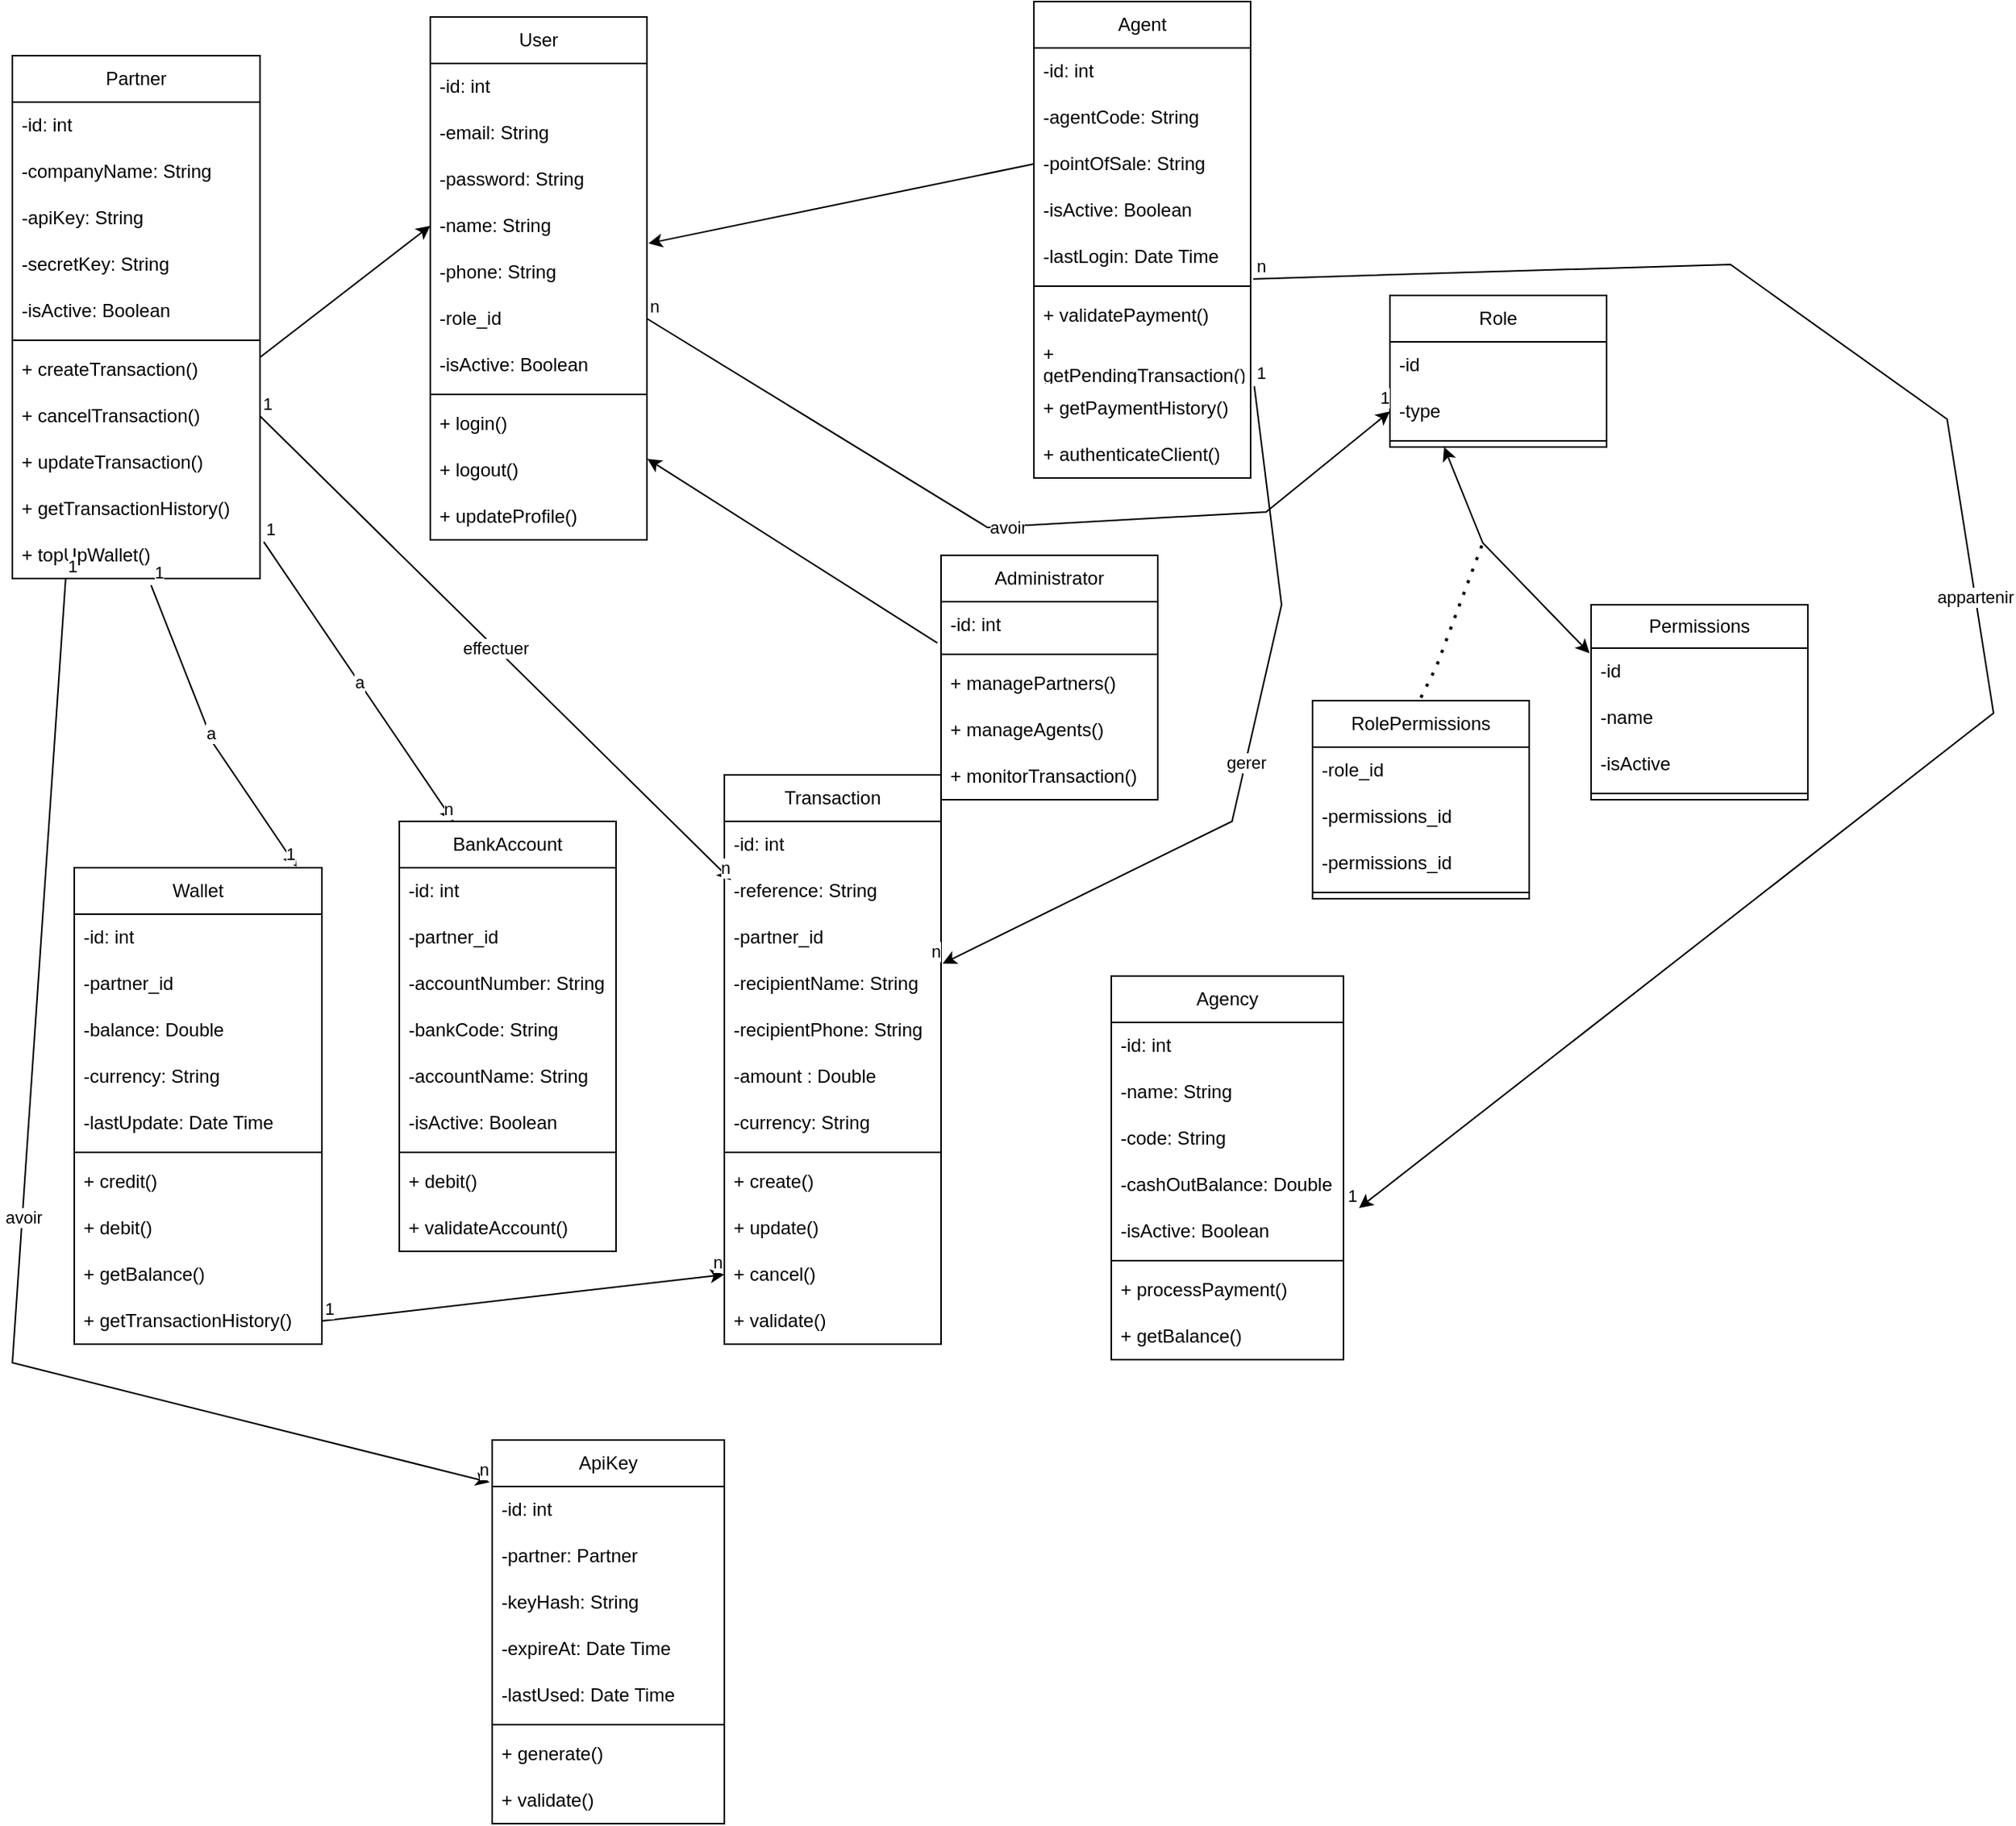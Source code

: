 <mxfile version="27.0.9">
  <diagram name="Page-1" id="ld3tybZT00v81xdZGWS7">
    <mxGraphModel dx="1025" dy="524" grid="1" gridSize="10" guides="1" tooltips="1" connect="1" arrows="1" fold="1" page="1" pageScale="1" pageWidth="850" pageHeight="1100" math="0" shadow="0">
      <root>
        <mxCell id="0" />
        <mxCell id="1" parent="0" />
        <mxCell id="Qj0orb1OCqY7knuiMwlc-5" value="User" style="swimlane;fontStyle=0;childLayout=stackLayout;horizontal=1;startSize=30;horizontalStack=0;resizeParent=1;resizeParentMax=0;resizeLast=0;collapsible=1;marginBottom=0;whiteSpace=wrap;html=1;" vertex="1" parent="1">
          <mxGeometry x="290" y="10" width="140" height="338" as="geometry" />
        </mxCell>
        <mxCell id="Qj0orb1OCqY7knuiMwlc-6" value="-id: int" style="text;strokeColor=none;fillColor=none;align=left;verticalAlign=middle;spacingLeft=4;spacingRight=4;overflow=hidden;points=[[0,0.5],[1,0.5]];portConstraint=eastwest;rotatable=0;whiteSpace=wrap;html=1;" vertex="1" parent="Qj0orb1OCqY7knuiMwlc-5">
          <mxGeometry y="30" width="140" height="30" as="geometry" />
        </mxCell>
        <mxCell id="Qj0orb1OCqY7knuiMwlc-7" value="-email: String" style="text;strokeColor=none;fillColor=none;align=left;verticalAlign=middle;spacingLeft=4;spacingRight=4;overflow=hidden;points=[[0,0.5],[1,0.5]];portConstraint=eastwest;rotatable=0;whiteSpace=wrap;html=1;" vertex="1" parent="Qj0orb1OCqY7knuiMwlc-5">
          <mxGeometry y="60" width="140" height="30" as="geometry" />
        </mxCell>
        <mxCell id="Qj0orb1OCqY7knuiMwlc-8" value="-password: String" style="text;strokeColor=none;fillColor=none;align=left;verticalAlign=middle;spacingLeft=4;spacingRight=4;overflow=hidden;points=[[0,0.5],[1,0.5]];portConstraint=eastwest;rotatable=0;whiteSpace=wrap;html=1;" vertex="1" parent="Qj0orb1OCqY7knuiMwlc-5">
          <mxGeometry y="90" width="140" height="30" as="geometry" />
        </mxCell>
        <mxCell id="Qj0orb1OCqY7knuiMwlc-9" value="-name: String" style="text;strokeColor=none;fillColor=none;align=left;verticalAlign=middle;spacingLeft=4;spacingRight=4;overflow=hidden;points=[[0,0.5],[1,0.5]];portConstraint=eastwest;rotatable=0;whiteSpace=wrap;html=1;" vertex="1" parent="Qj0orb1OCqY7knuiMwlc-5">
          <mxGeometry y="120" width="140" height="30" as="geometry" />
        </mxCell>
        <mxCell id="Qj0orb1OCqY7knuiMwlc-10" value="-phone: String" style="text;strokeColor=none;fillColor=none;align=left;verticalAlign=middle;spacingLeft=4;spacingRight=4;overflow=hidden;points=[[0,0.5],[1,0.5]];portConstraint=eastwest;rotatable=0;whiteSpace=wrap;html=1;" vertex="1" parent="Qj0orb1OCqY7knuiMwlc-5">
          <mxGeometry y="150" width="140" height="30" as="geometry" />
        </mxCell>
        <mxCell id="Qj0orb1OCqY7knuiMwlc-11" value="-role_id" style="text;strokeColor=none;fillColor=none;align=left;verticalAlign=middle;spacingLeft=4;spacingRight=4;overflow=hidden;points=[[0,0.5],[1,0.5]];portConstraint=eastwest;rotatable=0;whiteSpace=wrap;html=1;" vertex="1" parent="Qj0orb1OCqY7knuiMwlc-5">
          <mxGeometry y="180" width="140" height="30" as="geometry" />
        </mxCell>
        <mxCell id="Qj0orb1OCqY7knuiMwlc-12" value="-isActive: Boolean" style="text;strokeColor=none;fillColor=none;align=left;verticalAlign=middle;spacingLeft=4;spacingRight=4;overflow=hidden;points=[[0,0.5],[1,0.5]];portConstraint=eastwest;rotatable=0;whiteSpace=wrap;html=1;" vertex="1" parent="Qj0orb1OCqY7knuiMwlc-5">
          <mxGeometry y="210" width="140" height="30" as="geometry" />
        </mxCell>
        <mxCell id="Qj0orb1OCqY7knuiMwlc-13" value="" style="line;strokeWidth=1;fillColor=none;align=left;verticalAlign=middle;spacingTop=-1;spacingLeft=3;spacingRight=3;rotatable=0;labelPosition=right;points=[];portConstraint=eastwest;strokeColor=inherit;" vertex="1" parent="Qj0orb1OCqY7knuiMwlc-5">
          <mxGeometry y="240" width="140" height="8" as="geometry" />
        </mxCell>
        <mxCell id="Qj0orb1OCqY7knuiMwlc-14" value="+ login()" style="text;strokeColor=none;fillColor=none;align=left;verticalAlign=middle;spacingLeft=4;spacingRight=4;overflow=hidden;points=[[0,0.5],[1,0.5]];portConstraint=eastwest;rotatable=0;whiteSpace=wrap;html=1;" vertex="1" parent="Qj0orb1OCqY7knuiMwlc-5">
          <mxGeometry y="248" width="140" height="30" as="geometry" />
        </mxCell>
        <mxCell id="Qj0orb1OCqY7knuiMwlc-16" value="+ logout()" style="text;strokeColor=none;fillColor=none;align=left;verticalAlign=middle;spacingLeft=4;spacingRight=4;overflow=hidden;points=[[0,0.5],[1,0.5]];portConstraint=eastwest;rotatable=0;whiteSpace=wrap;html=1;" vertex="1" parent="Qj0orb1OCqY7knuiMwlc-5">
          <mxGeometry y="278" width="140" height="30" as="geometry" />
        </mxCell>
        <mxCell id="Qj0orb1OCqY7knuiMwlc-15" value="+ updateProfile()" style="text;strokeColor=none;fillColor=none;align=left;verticalAlign=middle;spacingLeft=4;spacingRight=4;overflow=hidden;points=[[0,0.5],[1,0.5]];portConstraint=eastwest;rotatable=0;whiteSpace=wrap;html=1;" vertex="1" parent="Qj0orb1OCqY7knuiMwlc-5">
          <mxGeometry y="308" width="140" height="30" as="geometry" />
        </mxCell>
        <mxCell id="Qj0orb1OCqY7knuiMwlc-17" value="Partner" style="swimlane;fontStyle=0;childLayout=stackLayout;horizontal=1;startSize=30;horizontalStack=0;resizeParent=1;resizeParentMax=0;resizeLast=0;collapsible=1;marginBottom=0;whiteSpace=wrap;html=1;" vertex="1" parent="1">
          <mxGeometry x="20" y="35" width="160" height="338" as="geometry" />
        </mxCell>
        <mxCell id="Qj0orb1OCqY7knuiMwlc-18" value="-id: int" style="text;strokeColor=none;fillColor=none;align=left;verticalAlign=middle;spacingLeft=4;spacingRight=4;overflow=hidden;points=[[0,0.5],[1,0.5]];portConstraint=eastwest;rotatable=0;whiteSpace=wrap;html=1;" vertex="1" parent="Qj0orb1OCqY7knuiMwlc-17">
          <mxGeometry y="30" width="160" height="30" as="geometry" />
        </mxCell>
        <mxCell id="Qj0orb1OCqY7knuiMwlc-19" value="-companyName: String" style="text;strokeColor=none;fillColor=none;align=left;verticalAlign=middle;spacingLeft=4;spacingRight=4;overflow=hidden;points=[[0,0.5],[1,0.5]];portConstraint=eastwest;rotatable=0;whiteSpace=wrap;html=1;" vertex="1" parent="Qj0orb1OCqY7knuiMwlc-17">
          <mxGeometry y="60" width="160" height="30" as="geometry" />
        </mxCell>
        <mxCell id="Qj0orb1OCqY7knuiMwlc-20" value="-apiKey: String" style="text;strokeColor=none;fillColor=none;align=left;verticalAlign=middle;spacingLeft=4;spacingRight=4;overflow=hidden;points=[[0,0.5],[1,0.5]];portConstraint=eastwest;rotatable=0;whiteSpace=wrap;html=1;" vertex="1" parent="Qj0orb1OCqY7knuiMwlc-17">
          <mxGeometry y="90" width="160" height="30" as="geometry" />
        </mxCell>
        <mxCell id="Qj0orb1OCqY7knuiMwlc-21" value="-secretKey: String" style="text;strokeColor=none;fillColor=none;align=left;verticalAlign=middle;spacingLeft=4;spacingRight=4;overflow=hidden;points=[[0,0.5],[1,0.5]];portConstraint=eastwest;rotatable=0;whiteSpace=wrap;html=1;" vertex="1" parent="Qj0orb1OCqY7knuiMwlc-17">
          <mxGeometry y="120" width="160" height="30" as="geometry" />
        </mxCell>
        <mxCell id="Qj0orb1OCqY7knuiMwlc-233" value="-isActive: Boolean" style="text;strokeColor=none;fillColor=none;align=left;verticalAlign=middle;spacingLeft=4;spacingRight=4;overflow=hidden;points=[[0,0.5],[1,0.5]];portConstraint=eastwest;rotatable=0;whiteSpace=wrap;html=1;" vertex="1" parent="Qj0orb1OCqY7knuiMwlc-17">
          <mxGeometry y="150" width="160" height="30" as="geometry" />
        </mxCell>
        <mxCell id="Qj0orb1OCqY7knuiMwlc-25" value="" style="line;strokeWidth=1;fillColor=none;align=left;verticalAlign=middle;spacingTop=-1;spacingLeft=3;spacingRight=3;rotatable=0;labelPosition=right;points=[];portConstraint=eastwest;strokeColor=inherit;" vertex="1" parent="Qj0orb1OCqY7knuiMwlc-17">
          <mxGeometry y="180" width="160" height="8" as="geometry" />
        </mxCell>
        <mxCell id="Qj0orb1OCqY7knuiMwlc-26" value="+ createTransaction()" style="text;strokeColor=none;fillColor=none;align=left;verticalAlign=middle;spacingLeft=4;spacingRight=4;overflow=hidden;points=[[0,0.5],[1,0.5]];portConstraint=eastwest;rotatable=0;whiteSpace=wrap;html=1;" vertex="1" parent="Qj0orb1OCqY7knuiMwlc-17">
          <mxGeometry y="188" width="160" height="30" as="geometry" />
        </mxCell>
        <mxCell id="Qj0orb1OCqY7knuiMwlc-27" value="+ cancelTransaction()" style="text;strokeColor=none;fillColor=none;align=left;verticalAlign=middle;spacingLeft=4;spacingRight=4;overflow=hidden;points=[[0,0.5],[1,0.5]];portConstraint=eastwest;rotatable=0;whiteSpace=wrap;html=1;" vertex="1" parent="Qj0orb1OCqY7knuiMwlc-17">
          <mxGeometry y="218" width="160" height="30" as="geometry" />
        </mxCell>
        <mxCell id="Qj0orb1OCqY7knuiMwlc-28" value="+ updateTransaction()" style="text;strokeColor=none;fillColor=none;align=left;verticalAlign=middle;spacingLeft=4;spacingRight=4;overflow=hidden;points=[[0,0.5],[1,0.5]];portConstraint=eastwest;rotatable=0;whiteSpace=wrap;html=1;" vertex="1" parent="Qj0orb1OCqY7knuiMwlc-17">
          <mxGeometry y="248" width="160" height="30" as="geometry" />
        </mxCell>
        <mxCell id="Qj0orb1OCqY7knuiMwlc-29" value="+ getTransactionHistory()" style="text;strokeColor=none;fillColor=none;align=left;verticalAlign=middle;spacingLeft=4;spacingRight=4;overflow=hidden;points=[[0,0.5],[1,0.5]];portConstraint=eastwest;rotatable=0;whiteSpace=wrap;html=1;" vertex="1" parent="Qj0orb1OCqY7knuiMwlc-17">
          <mxGeometry y="278" width="160" height="30" as="geometry" />
        </mxCell>
        <mxCell id="Qj0orb1OCqY7knuiMwlc-30" value="+ topUpWallet()" style="text;strokeColor=none;fillColor=none;align=left;verticalAlign=middle;spacingLeft=4;spacingRight=4;overflow=hidden;points=[[0,0.5],[1,0.5]];portConstraint=eastwest;rotatable=0;whiteSpace=wrap;html=1;" vertex="1" parent="Qj0orb1OCqY7knuiMwlc-17">
          <mxGeometry y="308" width="160" height="30" as="geometry" />
        </mxCell>
        <mxCell id="Qj0orb1OCqY7knuiMwlc-31" value="Agent" style="swimlane;fontStyle=0;childLayout=stackLayout;horizontal=1;startSize=30;horizontalStack=0;resizeParent=1;resizeParentMax=0;resizeLast=0;collapsible=1;marginBottom=0;whiteSpace=wrap;html=1;" vertex="1" parent="1">
          <mxGeometry x="680" width="140" height="308" as="geometry" />
        </mxCell>
        <mxCell id="Qj0orb1OCqY7knuiMwlc-32" value="-id: int" style="text;strokeColor=none;fillColor=none;align=left;verticalAlign=middle;spacingLeft=4;spacingRight=4;overflow=hidden;points=[[0,0.5],[1,0.5]];portConstraint=eastwest;rotatable=0;whiteSpace=wrap;html=1;" vertex="1" parent="Qj0orb1OCqY7knuiMwlc-31">
          <mxGeometry y="30" width="140" height="30" as="geometry" />
        </mxCell>
        <mxCell id="Qj0orb1OCqY7knuiMwlc-33" value="-agentCode: String" style="text;strokeColor=none;fillColor=none;align=left;verticalAlign=middle;spacingLeft=4;spacingRight=4;overflow=hidden;points=[[0,0.5],[1,0.5]];portConstraint=eastwest;rotatable=0;whiteSpace=wrap;html=1;" vertex="1" parent="Qj0orb1OCqY7knuiMwlc-31">
          <mxGeometry y="60" width="140" height="30" as="geometry" />
        </mxCell>
        <mxCell id="Qj0orb1OCqY7knuiMwlc-34" value="-pointOfSale: String" style="text;strokeColor=none;fillColor=none;align=left;verticalAlign=middle;spacingLeft=4;spacingRight=4;overflow=hidden;points=[[0,0.5],[1,0.5]];portConstraint=eastwest;rotatable=0;whiteSpace=wrap;html=1;" vertex="1" parent="Qj0orb1OCqY7knuiMwlc-31">
          <mxGeometry y="90" width="140" height="30" as="geometry" />
        </mxCell>
        <mxCell id="Qj0orb1OCqY7knuiMwlc-36" value="-isActive: Boolean" style="text;strokeColor=none;fillColor=none;align=left;verticalAlign=middle;spacingLeft=4;spacingRight=4;overflow=hidden;points=[[0,0.5],[1,0.5]];portConstraint=eastwest;rotatable=0;whiteSpace=wrap;html=1;" vertex="1" parent="Qj0orb1OCqY7knuiMwlc-31">
          <mxGeometry y="120" width="140" height="30" as="geometry" />
        </mxCell>
        <mxCell id="Qj0orb1OCqY7knuiMwlc-35" value="-lastLogin: Date Time" style="text;strokeColor=none;fillColor=none;align=left;verticalAlign=middle;spacingLeft=4;spacingRight=4;overflow=hidden;points=[[0,0.5],[1,0.5]];portConstraint=eastwest;rotatable=0;whiteSpace=wrap;html=1;" vertex="1" parent="Qj0orb1OCqY7knuiMwlc-31">
          <mxGeometry y="150" width="140" height="30" as="geometry" />
        </mxCell>
        <mxCell id="Qj0orb1OCqY7knuiMwlc-38" value="" style="line;strokeWidth=1;fillColor=none;align=left;verticalAlign=middle;spacingTop=-1;spacingLeft=3;spacingRight=3;rotatable=0;labelPosition=right;points=[];portConstraint=eastwest;strokeColor=inherit;" vertex="1" parent="Qj0orb1OCqY7knuiMwlc-31">
          <mxGeometry y="180" width="140" height="8" as="geometry" />
        </mxCell>
        <mxCell id="Qj0orb1OCqY7knuiMwlc-39" value="+ validatePayment()" style="text;strokeColor=none;fillColor=none;align=left;verticalAlign=middle;spacingLeft=4;spacingRight=4;overflow=hidden;points=[[0,0.5],[1,0.5]];portConstraint=eastwest;rotatable=0;whiteSpace=wrap;html=1;" vertex="1" parent="Qj0orb1OCqY7knuiMwlc-31">
          <mxGeometry y="188" width="140" height="30" as="geometry" />
        </mxCell>
        <mxCell id="Qj0orb1OCqY7knuiMwlc-40" value="+ getPendingTransaction()" style="text;strokeColor=none;fillColor=none;align=left;verticalAlign=middle;spacingLeft=4;spacingRight=4;overflow=hidden;points=[[0,0.5],[1,0.5]];portConstraint=eastwest;rotatable=0;whiteSpace=wrap;html=1;" vertex="1" parent="Qj0orb1OCqY7knuiMwlc-31">
          <mxGeometry y="218" width="140" height="30" as="geometry" />
        </mxCell>
        <mxCell id="Qj0orb1OCqY7knuiMwlc-41" value="+ getPaymentHistory()" style="text;strokeColor=none;fillColor=none;align=left;verticalAlign=middle;spacingLeft=4;spacingRight=4;overflow=hidden;points=[[0,0.5],[1,0.5]];portConstraint=eastwest;rotatable=0;whiteSpace=wrap;html=1;" vertex="1" parent="Qj0orb1OCqY7knuiMwlc-31">
          <mxGeometry y="248" width="140" height="30" as="geometry" />
        </mxCell>
        <mxCell id="Qj0orb1OCqY7knuiMwlc-42" value="+ authenticateClient()" style="text;strokeColor=none;fillColor=none;align=left;verticalAlign=middle;spacingLeft=4;spacingRight=4;overflow=hidden;points=[[0,0.5],[1,0.5]];portConstraint=eastwest;rotatable=0;whiteSpace=wrap;html=1;" vertex="1" parent="Qj0orb1OCqY7knuiMwlc-31">
          <mxGeometry y="278" width="140" height="30" as="geometry" />
        </mxCell>
        <mxCell id="Qj0orb1OCqY7knuiMwlc-44" value="Administrator" style="swimlane;fontStyle=0;childLayout=stackLayout;horizontal=1;startSize=30;horizontalStack=0;resizeParent=1;resizeParentMax=0;resizeLast=0;collapsible=1;marginBottom=0;whiteSpace=wrap;html=1;" vertex="1" parent="1">
          <mxGeometry x="620" y="358" width="140" height="158" as="geometry" />
        </mxCell>
        <mxCell id="Qj0orb1OCqY7knuiMwlc-45" value="-id: int" style="text;strokeColor=none;fillColor=none;align=left;verticalAlign=middle;spacingLeft=4;spacingRight=4;overflow=hidden;points=[[0,0.5],[1,0.5]];portConstraint=eastwest;rotatable=0;whiteSpace=wrap;html=1;" vertex="1" parent="Qj0orb1OCqY7knuiMwlc-44">
          <mxGeometry y="30" width="140" height="30" as="geometry" />
        </mxCell>
        <mxCell id="Qj0orb1OCqY7knuiMwlc-51" value="" style="line;strokeWidth=1;fillColor=none;align=left;verticalAlign=middle;spacingTop=-1;spacingLeft=3;spacingRight=3;rotatable=0;labelPosition=right;points=[];portConstraint=eastwest;strokeColor=inherit;" vertex="1" parent="Qj0orb1OCqY7knuiMwlc-44">
          <mxGeometry y="60" width="140" height="8" as="geometry" />
        </mxCell>
        <mxCell id="Qj0orb1OCqY7knuiMwlc-52" value="+ managePartners()" style="text;strokeColor=none;fillColor=none;align=left;verticalAlign=middle;spacingLeft=4;spacingRight=4;overflow=hidden;points=[[0,0.5],[1,0.5]];portConstraint=eastwest;rotatable=0;whiteSpace=wrap;html=1;" vertex="1" parent="Qj0orb1OCqY7knuiMwlc-44">
          <mxGeometry y="68" width="140" height="30" as="geometry" />
        </mxCell>
        <mxCell id="Qj0orb1OCqY7knuiMwlc-53" value="+ manageAgents()" style="text;strokeColor=none;fillColor=none;align=left;verticalAlign=middle;spacingLeft=4;spacingRight=4;overflow=hidden;points=[[0,0.5],[1,0.5]];portConstraint=eastwest;rotatable=0;whiteSpace=wrap;html=1;" vertex="1" parent="Qj0orb1OCqY7knuiMwlc-44">
          <mxGeometry y="98" width="140" height="30" as="geometry" />
        </mxCell>
        <mxCell id="Qj0orb1OCqY7knuiMwlc-54" value="+ monitorTransaction()" style="text;strokeColor=none;fillColor=none;align=left;verticalAlign=middle;spacingLeft=4;spacingRight=4;overflow=hidden;points=[[0,0.5],[1,0.5]];portConstraint=eastwest;rotatable=0;whiteSpace=wrap;html=1;" vertex="1" parent="Qj0orb1OCqY7knuiMwlc-44">
          <mxGeometry y="128" width="140" height="30" as="geometry" />
        </mxCell>
        <mxCell id="Qj0orb1OCqY7knuiMwlc-57" value="Transaction" style="swimlane;fontStyle=0;childLayout=stackLayout;horizontal=1;startSize=30;horizontalStack=0;resizeParent=1;resizeParentMax=0;resizeLast=0;collapsible=1;marginBottom=0;whiteSpace=wrap;html=1;" vertex="1" parent="1">
          <mxGeometry x="480" y="500" width="140" height="368" as="geometry" />
        </mxCell>
        <mxCell id="Qj0orb1OCqY7knuiMwlc-58" value="-id: int" style="text;strokeColor=none;fillColor=none;align=left;verticalAlign=middle;spacingLeft=4;spacingRight=4;overflow=hidden;points=[[0,0.5],[1,0.5]];portConstraint=eastwest;rotatable=0;whiteSpace=wrap;html=1;" vertex="1" parent="Qj0orb1OCqY7knuiMwlc-57">
          <mxGeometry y="30" width="140" height="30" as="geometry" />
        </mxCell>
        <mxCell id="Qj0orb1OCqY7knuiMwlc-59" value="-reference: String" style="text;strokeColor=none;fillColor=none;align=left;verticalAlign=middle;spacingLeft=4;spacingRight=4;overflow=hidden;points=[[0,0.5],[1,0.5]];portConstraint=eastwest;rotatable=0;whiteSpace=wrap;html=1;" vertex="1" parent="Qj0orb1OCqY7knuiMwlc-57">
          <mxGeometry y="60" width="140" height="30" as="geometry" />
        </mxCell>
        <mxCell id="Qj0orb1OCqY7knuiMwlc-60" value="-partner_id" style="text;strokeColor=none;fillColor=none;align=left;verticalAlign=middle;spacingLeft=4;spacingRight=4;overflow=hidden;points=[[0,0.5],[1,0.5]];portConstraint=eastwest;rotatable=0;whiteSpace=wrap;html=1;" vertex="1" parent="Qj0orb1OCqY7knuiMwlc-57">
          <mxGeometry y="90" width="140" height="30" as="geometry" />
        </mxCell>
        <mxCell id="Qj0orb1OCqY7knuiMwlc-61" value="-recipientName: String" style="text;strokeColor=none;fillColor=none;align=left;verticalAlign=middle;spacingLeft=4;spacingRight=4;overflow=hidden;points=[[0,0.5],[1,0.5]];portConstraint=eastwest;rotatable=0;whiteSpace=wrap;html=1;" vertex="1" parent="Qj0orb1OCqY7knuiMwlc-57">
          <mxGeometry y="120" width="140" height="30" as="geometry" />
        </mxCell>
        <mxCell id="Qj0orb1OCqY7knuiMwlc-62" value="-recipientPhone: String" style="text;strokeColor=none;fillColor=none;align=left;verticalAlign=middle;spacingLeft=4;spacingRight=4;overflow=hidden;points=[[0,0.5],[1,0.5]];portConstraint=eastwest;rotatable=0;whiteSpace=wrap;html=1;" vertex="1" parent="Qj0orb1OCqY7knuiMwlc-57">
          <mxGeometry y="150" width="140" height="30" as="geometry" />
        </mxCell>
        <mxCell id="Qj0orb1OCqY7knuiMwlc-63" value="-amount : Double" style="text;strokeColor=none;fillColor=none;align=left;verticalAlign=middle;spacingLeft=4;spacingRight=4;overflow=hidden;points=[[0,0.5],[1,0.5]];portConstraint=eastwest;rotatable=0;whiteSpace=wrap;html=1;" vertex="1" parent="Qj0orb1OCqY7knuiMwlc-57">
          <mxGeometry y="180" width="140" height="30" as="geometry" />
        </mxCell>
        <mxCell id="Qj0orb1OCqY7knuiMwlc-129" value="-currency: String" style="text;strokeColor=none;fillColor=none;align=left;verticalAlign=middle;spacingLeft=4;spacingRight=4;overflow=hidden;points=[[0,0.5],[1,0.5]];portConstraint=eastwest;rotatable=0;whiteSpace=wrap;html=1;" vertex="1" parent="Qj0orb1OCqY7knuiMwlc-57">
          <mxGeometry y="210" width="140" height="30" as="geometry" />
        </mxCell>
        <mxCell id="Qj0orb1OCqY7knuiMwlc-64" value="" style="line;strokeWidth=1;fillColor=none;align=left;verticalAlign=middle;spacingTop=-1;spacingLeft=3;spacingRight=3;rotatable=0;labelPosition=right;points=[];portConstraint=eastwest;strokeColor=inherit;" vertex="1" parent="Qj0orb1OCqY7knuiMwlc-57">
          <mxGeometry y="240" width="140" height="8" as="geometry" />
        </mxCell>
        <mxCell id="Qj0orb1OCqY7knuiMwlc-65" value="+ create()" style="text;strokeColor=none;fillColor=none;align=left;verticalAlign=middle;spacingLeft=4;spacingRight=4;overflow=hidden;points=[[0,0.5],[1,0.5]];portConstraint=eastwest;rotatable=0;whiteSpace=wrap;html=1;" vertex="1" parent="Qj0orb1OCqY7knuiMwlc-57">
          <mxGeometry y="248" width="140" height="30" as="geometry" />
        </mxCell>
        <mxCell id="Qj0orb1OCqY7knuiMwlc-66" value="+ update()" style="text;strokeColor=none;fillColor=none;align=left;verticalAlign=middle;spacingLeft=4;spacingRight=4;overflow=hidden;points=[[0,0.5],[1,0.5]];portConstraint=eastwest;rotatable=0;whiteSpace=wrap;html=1;" vertex="1" parent="Qj0orb1OCqY7knuiMwlc-57">
          <mxGeometry y="278" width="140" height="30" as="geometry" />
        </mxCell>
        <mxCell id="Qj0orb1OCqY7knuiMwlc-67" value="+ cancel()" style="text;strokeColor=none;fillColor=none;align=left;verticalAlign=middle;spacingLeft=4;spacingRight=4;overflow=hidden;points=[[0,0.5],[1,0.5]];portConstraint=eastwest;rotatable=0;whiteSpace=wrap;html=1;" vertex="1" parent="Qj0orb1OCqY7knuiMwlc-57">
          <mxGeometry y="308" width="140" height="30" as="geometry" />
        </mxCell>
        <mxCell id="Qj0orb1OCqY7knuiMwlc-68" value="+ validate()" style="text;strokeColor=none;fillColor=none;align=left;verticalAlign=middle;spacingLeft=4;spacingRight=4;overflow=hidden;points=[[0,0.5],[1,0.5]];portConstraint=eastwest;rotatable=0;whiteSpace=wrap;html=1;" vertex="1" parent="Qj0orb1OCqY7knuiMwlc-57">
          <mxGeometry y="338" width="140" height="30" as="geometry" />
        </mxCell>
        <mxCell id="Qj0orb1OCqY7knuiMwlc-130" value="Wallet" style="swimlane;fontStyle=0;childLayout=stackLayout;horizontal=1;startSize=30;horizontalStack=0;resizeParent=1;resizeParentMax=0;resizeLast=0;collapsible=1;marginBottom=0;whiteSpace=wrap;html=1;" vertex="1" parent="1">
          <mxGeometry x="60" y="560" width="160" height="308" as="geometry" />
        </mxCell>
        <mxCell id="Qj0orb1OCqY7knuiMwlc-131" value="-id: int" style="text;strokeColor=none;fillColor=none;align=left;verticalAlign=middle;spacingLeft=4;spacingRight=4;overflow=hidden;points=[[0,0.5],[1,0.5]];portConstraint=eastwest;rotatable=0;whiteSpace=wrap;html=1;" vertex="1" parent="Qj0orb1OCqY7knuiMwlc-130">
          <mxGeometry y="30" width="160" height="30" as="geometry" />
        </mxCell>
        <mxCell id="Qj0orb1OCqY7knuiMwlc-132" value="-partner_id" style="text;strokeColor=none;fillColor=none;align=left;verticalAlign=middle;spacingLeft=4;spacingRight=4;overflow=hidden;points=[[0,0.5],[1,0.5]];portConstraint=eastwest;rotatable=0;whiteSpace=wrap;html=1;" vertex="1" parent="Qj0orb1OCqY7knuiMwlc-130">
          <mxGeometry y="60" width="160" height="30" as="geometry" />
        </mxCell>
        <mxCell id="Qj0orb1OCqY7knuiMwlc-133" value="-balance: Double" style="text;strokeColor=none;fillColor=none;align=left;verticalAlign=middle;spacingLeft=4;spacingRight=4;overflow=hidden;points=[[0,0.5],[1,0.5]];portConstraint=eastwest;rotatable=0;whiteSpace=wrap;html=1;" vertex="1" parent="Qj0orb1OCqY7knuiMwlc-130">
          <mxGeometry y="90" width="160" height="30" as="geometry" />
        </mxCell>
        <mxCell id="Qj0orb1OCqY7knuiMwlc-134" value="-currency: String" style="text;strokeColor=none;fillColor=none;align=left;verticalAlign=middle;spacingLeft=4;spacingRight=4;overflow=hidden;points=[[0,0.5],[1,0.5]];portConstraint=eastwest;rotatable=0;whiteSpace=wrap;html=1;" vertex="1" parent="Qj0orb1OCqY7knuiMwlc-130">
          <mxGeometry y="120" width="160" height="30" as="geometry" />
        </mxCell>
        <mxCell id="Qj0orb1OCqY7knuiMwlc-135" value="-lastUpdate: Date Time" style="text;strokeColor=none;fillColor=none;align=left;verticalAlign=middle;spacingLeft=4;spacingRight=4;overflow=hidden;points=[[0,0.5],[1,0.5]];portConstraint=eastwest;rotatable=0;whiteSpace=wrap;html=1;" vertex="1" parent="Qj0orb1OCqY7knuiMwlc-130">
          <mxGeometry y="150" width="160" height="30" as="geometry" />
        </mxCell>
        <mxCell id="Qj0orb1OCqY7knuiMwlc-138" value="" style="line;strokeWidth=1;fillColor=none;align=left;verticalAlign=middle;spacingTop=-1;spacingLeft=3;spacingRight=3;rotatable=0;labelPosition=right;points=[];portConstraint=eastwest;strokeColor=inherit;" vertex="1" parent="Qj0orb1OCqY7knuiMwlc-130">
          <mxGeometry y="180" width="160" height="8" as="geometry" />
        </mxCell>
        <mxCell id="Qj0orb1OCqY7knuiMwlc-139" value="+ credit()" style="text;strokeColor=none;fillColor=none;align=left;verticalAlign=middle;spacingLeft=4;spacingRight=4;overflow=hidden;points=[[0,0.5],[1,0.5]];portConstraint=eastwest;rotatable=0;whiteSpace=wrap;html=1;" vertex="1" parent="Qj0orb1OCqY7knuiMwlc-130">
          <mxGeometry y="188" width="160" height="30" as="geometry" />
        </mxCell>
        <mxCell id="Qj0orb1OCqY7knuiMwlc-140" value="+ debit()" style="text;strokeColor=none;fillColor=none;align=left;verticalAlign=middle;spacingLeft=4;spacingRight=4;overflow=hidden;points=[[0,0.5],[1,0.5]];portConstraint=eastwest;rotatable=0;whiteSpace=wrap;html=1;" vertex="1" parent="Qj0orb1OCqY7knuiMwlc-130">
          <mxGeometry y="218" width="160" height="30" as="geometry" />
        </mxCell>
        <mxCell id="Qj0orb1OCqY7knuiMwlc-141" value="+ getBalance()" style="text;strokeColor=none;fillColor=none;align=left;verticalAlign=middle;spacingLeft=4;spacingRight=4;overflow=hidden;points=[[0,0.5],[1,0.5]];portConstraint=eastwest;rotatable=0;whiteSpace=wrap;html=1;" vertex="1" parent="Qj0orb1OCqY7knuiMwlc-130">
          <mxGeometry y="248" width="160" height="30" as="geometry" />
        </mxCell>
        <mxCell id="Qj0orb1OCqY7knuiMwlc-142" value="+ getTransactionHistory()" style="text;strokeColor=none;fillColor=none;align=left;verticalAlign=middle;spacingLeft=4;spacingRight=4;overflow=hidden;points=[[0,0.5],[1,0.5]];portConstraint=eastwest;rotatable=0;whiteSpace=wrap;html=1;" vertex="1" parent="Qj0orb1OCqY7knuiMwlc-130">
          <mxGeometry y="278" width="160" height="30" as="geometry" />
        </mxCell>
        <mxCell id="Qj0orb1OCqY7knuiMwlc-143" value="BankAccount" style="swimlane;fontStyle=0;childLayout=stackLayout;horizontal=1;startSize=30;horizontalStack=0;resizeParent=1;resizeParentMax=0;resizeLast=0;collapsible=1;marginBottom=0;whiteSpace=wrap;html=1;" vertex="1" parent="1">
          <mxGeometry x="270" y="530" width="140" height="278" as="geometry" />
        </mxCell>
        <mxCell id="Qj0orb1OCqY7knuiMwlc-144" value="-id: int" style="text;strokeColor=none;fillColor=none;align=left;verticalAlign=middle;spacingLeft=4;spacingRight=4;overflow=hidden;points=[[0,0.5],[1,0.5]];portConstraint=eastwest;rotatable=0;whiteSpace=wrap;html=1;" vertex="1" parent="Qj0orb1OCqY7knuiMwlc-143">
          <mxGeometry y="30" width="140" height="30" as="geometry" />
        </mxCell>
        <mxCell id="Qj0orb1OCqY7knuiMwlc-146" value="-partner_id" style="text;strokeColor=none;fillColor=none;align=left;verticalAlign=middle;spacingLeft=4;spacingRight=4;overflow=hidden;points=[[0,0.5],[1,0.5]];portConstraint=eastwest;rotatable=0;whiteSpace=wrap;html=1;" vertex="1" parent="Qj0orb1OCqY7knuiMwlc-143">
          <mxGeometry y="60" width="140" height="30" as="geometry" />
        </mxCell>
        <mxCell id="Qj0orb1OCqY7knuiMwlc-145" value="-accountNumber: String" style="text;strokeColor=none;fillColor=none;align=left;verticalAlign=middle;spacingLeft=4;spacingRight=4;overflow=hidden;points=[[0,0.5],[1,0.5]];portConstraint=eastwest;rotatable=0;whiteSpace=wrap;html=1;" vertex="1" parent="Qj0orb1OCqY7knuiMwlc-143">
          <mxGeometry y="90" width="140" height="30" as="geometry" />
        </mxCell>
        <mxCell id="Qj0orb1OCqY7knuiMwlc-147" value="-bankCode: String" style="text;strokeColor=none;fillColor=none;align=left;verticalAlign=middle;spacingLeft=4;spacingRight=4;overflow=hidden;points=[[0,0.5],[1,0.5]];portConstraint=eastwest;rotatable=0;whiteSpace=wrap;html=1;" vertex="1" parent="Qj0orb1OCqY7knuiMwlc-143">
          <mxGeometry y="120" width="140" height="30" as="geometry" />
        </mxCell>
        <mxCell id="Qj0orb1OCqY7knuiMwlc-148" value="-accountName: String" style="text;strokeColor=none;fillColor=none;align=left;verticalAlign=middle;spacingLeft=4;spacingRight=4;overflow=hidden;points=[[0,0.5],[1,0.5]];portConstraint=eastwest;rotatable=0;whiteSpace=wrap;html=1;" vertex="1" parent="Qj0orb1OCqY7knuiMwlc-143">
          <mxGeometry y="150" width="140" height="30" as="geometry" />
        </mxCell>
        <mxCell id="Qj0orb1OCqY7knuiMwlc-149" value="-isActive: Boolean" style="text;strokeColor=none;fillColor=none;align=left;verticalAlign=middle;spacingLeft=4;spacingRight=4;overflow=hidden;points=[[0,0.5],[1,0.5]];portConstraint=eastwest;rotatable=0;whiteSpace=wrap;html=1;" vertex="1" parent="Qj0orb1OCqY7knuiMwlc-143">
          <mxGeometry y="180" width="140" height="30" as="geometry" />
        </mxCell>
        <mxCell id="Qj0orb1OCqY7knuiMwlc-151" value="" style="line;strokeWidth=1;fillColor=none;align=left;verticalAlign=middle;spacingTop=-1;spacingLeft=3;spacingRight=3;rotatable=0;labelPosition=right;points=[];portConstraint=eastwest;strokeColor=inherit;" vertex="1" parent="Qj0orb1OCqY7knuiMwlc-143">
          <mxGeometry y="210" width="140" height="8" as="geometry" />
        </mxCell>
        <mxCell id="Qj0orb1OCqY7knuiMwlc-152" value="+ debit()" style="text;strokeColor=none;fillColor=none;align=left;verticalAlign=middle;spacingLeft=4;spacingRight=4;overflow=hidden;points=[[0,0.5],[1,0.5]];portConstraint=eastwest;rotatable=0;whiteSpace=wrap;html=1;" vertex="1" parent="Qj0orb1OCqY7knuiMwlc-143">
          <mxGeometry y="218" width="140" height="30" as="geometry" />
        </mxCell>
        <mxCell id="Qj0orb1OCqY7knuiMwlc-153" value="+ validateAccount()" style="text;strokeColor=none;fillColor=none;align=left;verticalAlign=middle;spacingLeft=4;spacingRight=4;overflow=hidden;points=[[0,0.5],[1,0.5]];portConstraint=eastwest;rotatable=0;whiteSpace=wrap;html=1;" vertex="1" parent="Qj0orb1OCqY7knuiMwlc-143">
          <mxGeometry y="248" width="140" height="30" as="geometry" />
        </mxCell>
        <mxCell id="Qj0orb1OCqY7knuiMwlc-156" value="Agency" style="swimlane;fontStyle=0;childLayout=stackLayout;horizontal=1;startSize=30;horizontalStack=0;resizeParent=1;resizeParentMax=0;resizeLast=0;collapsible=1;marginBottom=0;whiteSpace=wrap;html=1;" vertex="1" parent="1">
          <mxGeometry x="730" y="630" width="150" height="248" as="geometry" />
        </mxCell>
        <mxCell id="Qj0orb1OCqY7knuiMwlc-157" value="-id: int" style="text;strokeColor=none;fillColor=none;align=left;verticalAlign=middle;spacingLeft=4;spacingRight=4;overflow=hidden;points=[[0,0.5],[1,0.5]];portConstraint=eastwest;rotatable=0;whiteSpace=wrap;html=1;" vertex="1" parent="Qj0orb1OCqY7knuiMwlc-156">
          <mxGeometry y="30" width="150" height="30" as="geometry" />
        </mxCell>
        <mxCell id="Qj0orb1OCqY7knuiMwlc-158" value="-name: String" style="text;strokeColor=none;fillColor=none;align=left;verticalAlign=middle;spacingLeft=4;spacingRight=4;overflow=hidden;points=[[0,0.5],[1,0.5]];portConstraint=eastwest;rotatable=0;whiteSpace=wrap;html=1;" vertex="1" parent="Qj0orb1OCqY7knuiMwlc-156">
          <mxGeometry y="60" width="150" height="30" as="geometry" />
        </mxCell>
        <mxCell id="Qj0orb1OCqY7knuiMwlc-159" value="-code: String" style="text;strokeColor=none;fillColor=none;align=left;verticalAlign=middle;spacingLeft=4;spacingRight=4;overflow=hidden;points=[[0,0.5],[1,0.5]];portConstraint=eastwest;rotatable=0;whiteSpace=wrap;html=1;" vertex="1" parent="Qj0orb1OCqY7knuiMwlc-156">
          <mxGeometry y="90" width="150" height="30" as="geometry" />
        </mxCell>
        <mxCell id="Qj0orb1OCqY7knuiMwlc-160" value="-cashOutBalance: Double" style="text;strokeColor=none;fillColor=none;align=left;verticalAlign=middle;spacingLeft=4;spacingRight=4;overflow=hidden;points=[[0,0.5],[1,0.5]];portConstraint=eastwest;rotatable=0;whiteSpace=wrap;html=1;" vertex="1" parent="Qj0orb1OCqY7knuiMwlc-156">
          <mxGeometry y="120" width="150" height="30" as="geometry" />
        </mxCell>
        <mxCell id="Qj0orb1OCqY7knuiMwlc-161" value="-isActive: Boolean" style="text;strokeColor=none;fillColor=none;align=left;verticalAlign=middle;spacingLeft=4;spacingRight=4;overflow=hidden;points=[[0,0.5],[1,0.5]];portConstraint=eastwest;rotatable=0;whiteSpace=wrap;html=1;" vertex="1" parent="Qj0orb1OCqY7knuiMwlc-156">
          <mxGeometry y="150" width="150" height="30" as="geometry" />
        </mxCell>
        <mxCell id="Qj0orb1OCqY7knuiMwlc-164" value="" style="line;strokeWidth=1;fillColor=none;align=left;verticalAlign=middle;spacingTop=-1;spacingLeft=3;spacingRight=3;rotatable=0;labelPosition=right;points=[];portConstraint=eastwest;strokeColor=inherit;" vertex="1" parent="Qj0orb1OCqY7knuiMwlc-156">
          <mxGeometry y="180" width="150" height="8" as="geometry" />
        </mxCell>
        <mxCell id="Qj0orb1OCqY7knuiMwlc-166" value="+ processPayment()" style="text;strokeColor=none;fillColor=none;align=left;verticalAlign=middle;spacingLeft=4;spacingRight=4;overflow=hidden;points=[[0,0.5],[1,0.5]];portConstraint=eastwest;rotatable=0;whiteSpace=wrap;html=1;" vertex="1" parent="Qj0orb1OCqY7knuiMwlc-156">
          <mxGeometry y="188" width="150" height="30" as="geometry" />
        </mxCell>
        <mxCell id="Qj0orb1OCqY7knuiMwlc-167" value="+ getBalance()" style="text;strokeColor=none;fillColor=none;align=left;verticalAlign=middle;spacingLeft=4;spacingRight=4;overflow=hidden;points=[[0,0.5],[1,0.5]];portConstraint=eastwest;rotatable=0;whiteSpace=wrap;html=1;" vertex="1" parent="Qj0orb1OCqY7knuiMwlc-156">
          <mxGeometry y="218" width="150" height="30" as="geometry" />
        </mxCell>
        <mxCell id="Qj0orb1OCqY7knuiMwlc-169" value="" style="endArrow=classic;html=1;rounded=0;exitX=1;exitY=0.5;exitDx=0;exitDy=0;entryX=0;entryY=0.5;entryDx=0;entryDy=0;" edge="1" parent="1" target="Qj0orb1OCqY7knuiMwlc-9">
          <mxGeometry width="50" height="50" relative="1" as="geometry">
            <mxPoint x="180" y="230" as="sourcePoint" />
            <mxPoint x="390" y="240" as="targetPoint" />
          </mxGeometry>
        </mxCell>
        <mxCell id="Qj0orb1OCqY7knuiMwlc-170" value="" style="endArrow=classic;html=1;rounded=0;exitX=0;exitY=0.5;exitDx=0;exitDy=0;entryX=1.007;entryY=0.878;entryDx=0;entryDy=0;entryPerimeter=0;" edge="1" parent="1" source="Qj0orb1OCqY7knuiMwlc-34" target="Qj0orb1OCqY7knuiMwlc-9">
          <mxGeometry width="50" height="50" relative="1" as="geometry">
            <mxPoint x="340" y="310" as="sourcePoint" />
            <mxPoint x="430" y="180" as="targetPoint" />
          </mxGeometry>
        </mxCell>
        <mxCell id="Qj0orb1OCqY7knuiMwlc-171" value="" style="endArrow=classic;html=1;rounded=0;exitX=-0.017;exitY=0.889;exitDx=0;exitDy=0;entryX=1.002;entryY=0.256;entryDx=0;entryDy=0;entryPerimeter=0;exitPerimeter=0;" edge="1" parent="1" source="Qj0orb1OCqY7knuiMwlc-45" target="Qj0orb1OCqY7knuiMwlc-16">
          <mxGeometry width="50" height="50" relative="1" as="geometry">
            <mxPoint x="638.32" y="430.01" as="sourcePoint" />
            <mxPoint x="320" y="450" as="targetPoint" />
          </mxGeometry>
        </mxCell>
        <mxCell id="Qj0orb1OCqY7knuiMwlc-172" value="" style="endArrow=classic;html=1;rounded=0;exitX=1;exitY=0.5;exitDx=0;exitDy=0;entryX=0.031;entryY=0.267;entryDx=0;entryDy=0;entryPerimeter=0;" edge="1" parent="1" source="Qj0orb1OCqY7knuiMwlc-27" target="Qj0orb1OCqY7knuiMwlc-59">
          <mxGeometry relative="1" as="geometry">
            <mxPoint x="580" y="420" as="sourcePoint" />
            <mxPoint x="280" y="490" as="targetPoint" />
          </mxGeometry>
        </mxCell>
        <mxCell id="Qj0orb1OCqY7knuiMwlc-173" value="effectuer" style="edgeLabel;resizable=0;html=1;;align=center;verticalAlign=middle;" connectable="0" vertex="1" parent="Qj0orb1OCqY7knuiMwlc-172">
          <mxGeometry relative="1" as="geometry" />
        </mxCell>
        <mxCell id="Qj0orb1OCqY7knuiMwlc-174" value="1" style="edgeLabel;resizable=0;html=1;;align=left;verticalAlign=bottom;" connectable="0" vertex="1" parent="Qj0orb1OCqY7knuiMwlc-172">
          <mxGeometry x="-1" relative="1" as="geometry" />
        </mxCell>
        <mxCell id="Qj0orb1OCqY7knuiMwlc-175" value="n" style="edgeLabel;resizable=0;html=1;;align=right;verticalAlign=bottom;" connectable="0" vertex="1" parent="Qj0orb1OCqY7knuiMwlc-172">
          <mxGeometry x="1" relative="1" as="geometry" />
        </mxCell>
        <mxCell id="Qj0orb1OCqY7knuiMwlc-177" value="" style="endArrow=classic;html=1;rounded=0;exitX=0.56;exitY=1.144;exitDx=0;exitDy=0;entryX=0.898;entryY=-0.002;entryDx=0;entryDy=0;entryPerimeter=0;exitPerimeter=0;" edge="1" parent="1" source="Qj0orb1OCqY7knuiMwlc-30" target="Qj0orb1OCqY7knuiMwlc-130">
          <mxGeometry relative="1" as="geometry">
            <mxPoint x="390" y="420" as="sourcePoint" />
            <mxPoint x="550" y="420" as="targetPoint" />
            <Array as="points">
              <mxPoint x="150" y="480" />
            </Array>
          </mxGeometry>
        </mxCell>
        <mxCell id="Qj0orb1OCqY7knuiMwlc-178" value="a" style="edgeLabel;resizable=0;html=1;;align=center;verticalAlign=middle;" connectable="0" vertex="1" parent="Qj0orb1OCqY7knuiMwlc-177">
          <mxGeometry relative="1" as="geometry" />
        </mxCell>
        <mxCell id="Qj0orb1OCqY7knuiMwlc-179" value="1" style="edgeLabel;resizable=0;html=1;;align=left;verticalAlign=bottom;" connectable="0" vertex="1" parent="Qj0orb1OCqY7knuiMwlc-177">
          <mxGeometry x="-1" relative="1" as="geometry" />
        </mxCell>
        <mxCell id="Qj0orb1OCqY7knuiMwlc-180" value="1" style="edgeLabel;resizable=0;html=1;;align=right;verticalAlign=bottom;" connectable="0" vertex="1" parent="Qj0orb1OCqY7knuiMwlc-177">
          <mxGeometry x="1" relative="1" as="geometry" />
        </mxCell>
        <mxCell id="Qj0orb1OCqY7knuiMwlc-184" value="" style="endArrow=classic;html=1;rounded=0;exitX=1.015;exitY=0.211;exitDx=0;exitDy=0;exitPerimeter=0;entryX=0.25;entryY=0;entryDx=0;entryDy=0;" edge="1" parent="1" source="Qj0orb1OCqY7knuiMwlc-30" target="Qj0orb1OCqY7knuiMwlc-143">
          <mxGeometry relative="1" as="geometry">
            <mxPoint x="390" y="420" as="sourcePoint" />
            <mxPoint x="550" y="420" as="targetPoint" />
          </mxGeometry>
        </mxCell>
        <mxCell id="Qj0orb1OCqY7knuiMwlc-185" value="a" style="edgeLabel;resizable=0;html=1;;align=center;verticalAlign=middle;" connectable="0" vertex="1" parent="Qj0orb1OCqY7knuiMwlc-184">
          <mxGeometry relative="1" as="geometry" />
        </mxCell>
        <mxCell id="Qj0orb1OCqY7knuiMwlc-186" value="1" style="edgeLabel;resizable=0;html=1;;align=left;verticalAlign=bottom;" connectable="0" vertex="1" parent="Qj0orb1OCqY7knuiMwlc-184">
          <mxGeometry x="-1" relative="1" as="geometry" />
        </mxCell>
        <mxCell id="Qj0orb1OCqY7knuiMwlc-187" value="n" style="edgeLabel;resizable=0;html=1;;align=right;verticalAlign=bottom;" connectable="0" vertex="1" parent="Qj0orb1OCqY7knuiMwlc-184">
          <mxGeometry x="1" relative="1" as="geometry" />
        </mxCell>
        <mxCell id="Qj0orb1OCqY7knuiMwlc-188" value="ApiKey" style="swimlane;fontStyle=0;childLayout=stackLayout;horizontal=1;startSize=30;horizontalStack=0;resizeParent=1;resizeParentMax=0;resizeLast=0;collapsible=1;marginBottom=0;whiteSpace=wrap;html=1;" vertex="1" parent="1">
          <mxGeometry x="330" y="930" width="150" height="248" as="geometry" />
        </mxCell>
        <mxCell id="Qj0orb1OCqY7knuiMwlc-189" value="-id: int" style="text;strokeColor=none;fillColor=none;align=left;verticalAlign=middle;spacingLeft=4;spacingRight=4;overflow=hidden;points=[[0,0.5],[1,0.5]];portConstraint=eastwest;rotatable=0;whiteSpace=wrap;html=1;" vertex="1" parent="Qj0orb1OCqY7knuiMwlc-188">
          <mxGeometry y="30" width="150" height="30" as="geometry" />
        </mxCell>
        <mxCell id="Qj0orb1OCqY7knuiMwlc-190" value="-partner: Partner" style="text;strokeColor=none;fillColor=none;align=left;verticalAlign=middle;spacingLeft=4;spacingRight=4;overflow=hidden;points=[[0,0.5],[1,0.5]];portConstraint=eastwest;rotatable=0;whiteSpace=wrap;html=1;" vertex="1" parent="Qj0orb1OCqY7knuiMwlc-188">
          <mxGeometry y="60" width="150" height="30" as="geometry" />
        </mxCell>
        <mxCell id="Qj0orb1OCqY7knuiMwlc-191" value="-keyHash: String" style="text;strokeColor=none;fillColor=none;align=left;verticalAlign=middle;spacingLeft=4;spacingRight=4;overflow=hidden;points=[[0,0.5],[1,0.5]];portConstraint=eastwest;rotatable=0;whiteSpace=wrap;html=1;" vertex="1" parent="Qj0orb1OCqY7knuiMwlc-188">
          <mxGeometry y="90" width="150" height="30" as="geometry" />
        </mxCell>
        <mxCell id="Qj0orb1OCqY7knuiMwlc-192" value="-expireAt: Date Time" style="text;strokeColor=none;fillColor=none;align=left;verticalAlign=middle;spacingLeft=4;spacingRight=4;overflow=hidden;points=[[0,0.5],[1,0.5]];portConstraint=eastwest;rotatable=0;whiteSpace=wrap;html=1;" vertex="1" parent="Qj0orb1OCqY7knuiMwlc-188">
          <mxGeometry y="120" width="150" height="30" as="geometry" />
        </mxCell>
        <mxCell id="Qj0orb1OCqY7knuiMwlc-193" value="-lastUsed: Date Time" style="text;strokeColor=none;fillColor=none;align=left;verticalAlign=middle;spacingLeft=4;spacingRight=4;overflow=hidden;points=[[0,0.5],[1,0.5]];portConstraint=eastwest;rotatable=0;whiteSpace=wrap;html=1;" vertex="1" parent="Qj0orb1OCqY7knuiMwlc-188">
          <mxGeometry y="150" width="150" height="30" as="geometry" />
        </mxCell>
        <mxCell id="Qj0orb1OCqY7knuiMwlc-194" value="" style="line;strokeWidth=1;fillColor=none;align=left;verticalAlign=middle;spacingTop=-1;spacingLeft=3;spacingRight=3;rotatable=0;labelPosition=right;points=[];portConstraint=eastwest;strokeColor=inherit;" vertex="1" parent="Qj0orb1OCqY7knuiMwlc-188">
          <mxGeometry y="180" width="150" height="8" as="geometry" />
        </mxCell>
        <mxCell id="Qj0orb1OCqY7knuiMwlc-195" value="+ generate()" style="text;strokeColor=none;fillColor=none;align=left;verticalAlign=middle;spacingLeft=4;spacingRight=4;overflow=hidden;points=[[0,0.5],[1,0.5]];portConstraint=eastwest;rotatable=0;whiteSpace=wrap;html=1;" vertex="1" parent="Qj0orb1OCqY7knuiMwlc-188">
          <mxGeometry y="188" width="150" height="30" as="geometry" />
        </mxCell>
        <mxCell id="Qj0orb1OCqY7knuiMwlc-196" value="+ validate()" style="text;strokeColor=none;fillColor=none;align=left;verticalAlign=middle;spacingLeft=4;spacingRight=4;overflow=hidden;points=[[0,0.5],[1,0.5]];portConstraint=eastwest;rotatable=0;whiteSpace=wrap;html=1;" vertex="1" parent="Qj0orb1OCqY7knuiMwlc-188">
          <mxGeometry y="218" width="150" height="30" as="geometry" />
        </mxCell>
        <mxCell id="Qj0orb1OCqY7knuiMwlc-198" value="" style="endArrow=classic;html=1;rounded=0;exitX=0.215;exitY=1.011;exitDx=0;exitDy=0;exitPerimeter=0;entryX=-0.011;entryY=-0.089;entryDx=0;entryDy=0;entryPerimeter=0;" edge="1" parent="1" source="Qj0orb1OCqY7knuiMwlc-30" target="Qj0orb1OCqY7knuiMwlc-189">
          <mxGeometry relative="1" as="geometry">
            <mxPoint x="390" y="560" as="sourcePoint" />
            <mxPoint x="550" y="560" as="targetPoint" />
            <Array as="points">
              <mxPoint x="20" y="880" />
            </Array>
          </mxGeometry>
        </mxCell>
        <mxCell id="Qj0orb1OCqY7knuiMwlc-199" value="avoir" style="edgeLabel;resizable=0;html=1;;align=center;verticalAlign=middle;" connectable="0" vertex="1" parent="Qj0orb1OCqY7knuiMwlc-198">
          <mxGeometry relative="1" as="geometry" />
        </mxCell>
        <mxCell id="Qj0orb1OCqY7knuiMwlc-200" value="1" style="edgeLabel;resizable=0;html=1;;align=left;verticalAlign=bottom;" connectable="0" vertex="1" parent="Qj0orb1OCqY7knuiMwlc-198">
          <mxGeometry x="-1" relative="1" as="geometry" />
        </mxCell>
        <mxCell id="Qj0orb1OCqY7knuiMwlc-201" value="n" style="edgeLabel;resizable=0;html=1;;align=right;verticalAlign=bottom;" connectable="0" vertex="1" parent="Qj0orb1OCqY7knuiMwlc-198">
          <mxGeometry x="1" relative="1" as="geometry" />
        </mxCell>
        <mxCell id="Qj0orb1OCqY7knuiMwlc-202" value="Role" style="swimlane;fontStyle=0;childLayout=stackLayout;horizontal=1;startSize=30;horizontalStack=0;resizeParent=1;resizeParentMax=0;resizeLast=0;collapsible=1;marginBottom=0;whiteSpace=wrap;html=1;" vertex="1" parent="1">
          <mxGeometry x="910" y="190" width="140" height="98" as="geometry" />
        </mxCell>
        <mxCell id="Qj0orb1OCqY7knuiMwlc-203" value="-id" style="text;strokeColor=none;fillColor=none;align=left;verticalAlign=middle;spacingLeft=4;spacingRight=4;overflow=hidden;points=[[0,0.5],[1,0.5]];portConstraint=eastwest;rotatable=0;whiteSpace=wrap;html=1;" vertex="1" parent="Qj0orb1OCqY7knuiMwlc-202">
          <mxGeometry y="30" width="140" height="30" as="geometry" />
        </mxCell>
        <mxCell id="Qj0orb1OCqY7knuiMwlc-204" value="-type" style="text;strokeColor=none;fillColor=none;align=left;verticalAlign=middle;spacingLeft=4;spacingRight=4;overflow=hidden;points=[[0,0.5],[1,0.5]];portConstraint=eastwest;rotatable=0;whiteSpace=wrap;html=1;" vertex="1" parent="Qj0orb1OCqY7knuiMwlc-202">
          <mxGeometry y="60" width="140" height="30" as="geometry" />
        </mxCell>
        <mxCell id="Qj0orb1OCqY7knuiMwlc-205" value="" style="line;strokeWidth=1;fillColor=none;align=left;verticalAlign=middle;spacingTop=-1;spacingLeft=3;spacingRight=3;rotatable=0;labelPosition=right;points=[];portConstraint=eastwest;strokeColor=inherit;" vertex="1" parent="Qj0orb1OCqY7knuiMwlc-202">
          <mxGeometry y="90" width="140" height="8" as="geometry" />
        </mxCell>
        <mxCell id="Qj0orb1OCqY7knuiMwlc-209" value="Permissions" style="swimlane;fontStyle=0;childLayout=stackLayout;horizontal=1;startSize=28;horizontalStack=0;resizeParent=1;resizeParentMax=0;resizeLast=0;collapsible=1;marginBottom=0;whiteSpace=wrap;html=1;" vertex="1" parent="1">
          <mxGeometry x="1040" y="390" width="140" height="126" as="geometry" />
        </mxCell>
        <mxCell id="Qj0orb1OCqY7knuiMwlc-210" value="-id" style="text;strokeColor=none;fillColor=none;align=left;verticalAlign=middle;spacingLeft=4;spacingRight=4;overflow=hidden;points=[[0,0.5],[1,0.5]];portConstraint=eastwest;rotatable=0;whiteSpace=wrap;html=1;" vertex="1" parent="Qj0orb1OCqY7knuiMwlc-209">
          <mxGeometry y="28" width="140" height="30" as="geometry" />
        </mxCell>
        <mxCell id="Qj0orb1OCqY7knuiMwlc-213" value="-name" style="text;strokeColor=none;fillColor=none;align=left;verticalAlign=middle;spacingLeft=4;spacingRight=4;overflow=hidden;points=[[0,0.5],[1,0.5]];portConstraint=eastwest;rotatable=0;whiteSpace=wrap;html=1;" vertex="1" parent="Qj0orb1OCqY7knuiMwlc-209">
          <mxGeometry y="58" width="140" height="30" as="geometry" />
        </mxCell>
        <mxCell id="Qj0orb1OCqY7knuiMwlc-211" value="-isActive" style="text;strokeColor=none;fillColor=none;align=left;verticalAlign=middle;spacingLeft=4;spacingRight=4;overflow=hidden;points=[[0,0.5],[1,0.5]];portConstraint=eastwest;rotatable=0;whiteSpace=wrap;html=1;" vertex="1" parent="Qj0orb1OCqY7knuiMwlc-209">
          <mxGeometry y="88" width="140" height="30" as="geometry" />
        </mxCell>
        <mxCell id="Qj0orb1OCqY7knuiMwlc-212" value="" style="line;strokeWidth=1;fillColor=none;align=left;verticalAlign=middle;spacingTop=-1;spacingLeft=3;spacingRight=3;rotatable=0;labelPosition=right;points=[];portConstraint=eastwest;strokeColor=inherit;" vertex="1" parent="Qj0orb1OCqY7knuiMwlc-209">
          <mxGeometry y="118" width="140" height="8" as="geometry" />
        </mxCell>
        <mxCell id="Qj0orb1OCqY7knuiMwlc-214" value="" style="endArrow=classic;startArrow=classic;html=1;rounded=0;entryX=0.25;entryY=1;entryDx=0;entryDy=0;exitX=-0.007;exitY=0.111;exitDx=0;exitDy=0;exitPerimeter=0;" edge="1" parent="1" source="Qj0orb1OCqY7knuiMwlc-210" target="Qj0orb1OCqY7knuiMwlc-202">
          <mxGeometry width="50" height="50" relative="1" as="geometry">
            <mxPoint x="650" y="400" as="sourcePoint" />
            <mxPoint x="700" y="350" as="targetPoint" />
            <Array as="points">
              <mxPoint x="970" y="350" />
            </Array>
          </mxGeometry>
        </mxCell>
        <mxCell id="Qj0orb1OCqY7knuiMwlc-215" value="" style="endArrow=none;dashed=1;html=1;dashPattern=1 3;strokeWidth=2;rounded=0;" edge="1" parent="1">
          <mxGeometry width="50" height="50" relative="1" as="geometry">
            <mxPoint x="930" y="450" as="sourcePoint" />
            <mxPoint x="970" y="350" as="targetPoint" />
            <Array as="points">
              <mxPoint x="940" y="430" />
            </Array>
          </mxGeometry>
        </mxCell>
        <mxCell id="Qj0orb1OCqY7knuiMwlc-216" value="RolePermissions" style="swimlane;fontStyle=0;childLayout=stackLayout;horizontal=1;startSize=30;horizontalStack=0;resizeParent=1;resizeParentMax=0;resizeLast=0;collapsible=1;marginBottom=0;whiteSpace=wrap;html=1;" vertex="1" parent="1">
          <mxGeometry x="860" y="452" width="140" height="128" as="geometry" />
        </mxCell>
        <mxCell id="Qj0orb1OCqY7knuiMwlc-217" value="-role_id" style="text;strokeColor=none;fillColor=none;align=left;verticalAlign=middle;spacingLeft=4;spacingRight=4;overflow=hidden;points=[[0,0.5],[1,0.5]];portConstraint=eastwest;rotatable=0;whiteSpace=wrap;html=1;" vertex="1" parent="Qj0orb1OCqY7knuiMwlc-216">
          <mxGeometry y="30" width="140" height="30" as="geometry" />
        </mxCell>
        <mxCell id="Qj0orb1OCqY7knuiMwlc-218" value="-permissions_id" style="text;strokeColor=none;fillColor=none;align=left;verticalAlign=middle;spacingLeft=4;spacingRight=4;overflow=hidden;points=[[0,0.5],[1,0.5]];portConstraint=eastwest;rotatable=0;whiteSpace=wrap;html=1;" vertex="1" parent="Qj0orb1OCqY7knuiMwlc-216">
          <mxGeometry y="60" width="140" height="30" as="geometry" />
        </mxCell>
        <mxCell id="Qj0orb1OCqY7knuiMwlc-220" value="-permissions_id" style="text;strokeColor=none;fillColor=none;align=left;verticalAlign=middle;spacingLeft=4;spacingRight=4;overflow=hidden;points=[[0,0.5],[1,0.5]];portConstraint=eastwest;rotatable=0;whiteSpace=wrap;html=1;" vertex="1" parent="Qj0orb1OCqY7knuiMwlc-216">
          <mxGeometry y="90" width="140" height="30" as="geometry" />
        </mxCell>
        <mxCell id="Qj0orb1OCqY7knuiMwlc-219" value="" style="line;strokeWidth=1;fillColor=none;align=left;verticalAlign=middle;spacingTop=-1;spacingLeft=3;spacingRight=3;rotatable=0;labelPosition=right;points=[];portConstraint=eastwest;strokeColor=inherit;" vertex="1" parent="Qj0orb1OCqY7knuiMwlc-216">
          <mxGeometry y="120" width="140" height="8" as="geometry" />
        </mxCell>
        <mxCell id="Qj0orb1OCqY7knuiMwlc-221" value="" style="endArrow=classic;html=1;rounded=0;exitX=1;exitY=0.5;exitDx=0;exitDy=0;entryX=0;entryY=0.5;entryDx=0;entryDy=0;" edge="1" parent="1" source="Qj0orb1OCqY7knuiMwlc-11" target="Qj0orb1OCqY7knuiMwlc-204">
          <mxGeometry relative="1" as="geometry">
            <mxPoint x="590" y="170" as="sourcePoint" />
            <mxPoint x="820" y="350" as="targetPoint" />
            <Array as="points">
              <mxPoint x="650" y="340" />
              <mxPoint x="830" y="330" />
            </Array>
          </mxGeometry>
        </mxCell>
        <mxCell id="Qj0orb1OCqY7knuiMwlc-222" value="avoir" style="edgeLabel;resizable=0;html=1;;align=center;verticalAlign=middle;" connectable="0" vertex="1" parent="Qj0orb1OCqY7knuiMwlc-221">
          <mxGeometry relative="1" as="geometry" />
        </mxCell>
        <mxCell id="Qj0orb1OCqY7knuiMwlc-223" value="n" style="edgeLabel;resizable=0;html=1;;align=left;verticalAlign=bottom;" connectable="0" vertex="1" parent="Qj0orb1OCqY7knuiMwlc-221">
          <mxGeometry x="-1" relative="1" as="geometry" />
        </mxCell>
        <mxCell id="Qj0orb1OCqY7knuiMwlc-224" value="1" style="edgeLabel;resizable=0;html=1;;align=right;verticalAlign=bottom;" connectable="0" vertex="1" parent="Qj0orb1OCqY7knuiMwlc-221">
          <mxGeometry x="1" relative="1" as="geometry" />
        </mxCell>
        <mxCell id="Qj0orb1OCqY7knuiMwlc-225" value="" style="endArrow=classic;html=1;rounded=0;exitX=1.017;exitY=0.022;exitDx=0;exitDy=0;exitPerimeter=0;entryX=1.007;entryY=0.067;entryDx=0;entryDy=0;entryPerimeter=0;" edge="1" parent="1" source="Qj0orb1OCqY7knuiMwlc-41" target="Qj0orb1OCqY7knuiMwlc-61">
          <mxGeometry relative="1" as="geometry">
            <mxPoint x="430" y="440" as="sourcePoint" />
            <mxPoint x="590" y="440" as="targetPoint" />
            <Array as="points">
              <mxPoint x="840" y="390" />
              <mxPoint x="808" y="530" />
            </Array>
          </mxGeometry>
        </mxCell>
        <mxCell id="Qj0orb1OCqY7knuiMwlc-226" value="gerer" style="edgeLabel;resizable=0;html=1;;align=center;verticalAlign=middle;" connectable="0" vertex="1" parent="Qj0orb1OCqY7knuiMwlc-225">
          <mxGeometry relative="1" as="geometry" />
        </mxCell>
        <mxCell id="Qj0orb1OCqY7knuiMwlc-227" value="1" style="edgeLabel;resizable=0;html=1;;align=left;verticalAlign=bottom;" connectable="0" vertex="1" parent="Qj0orb1OCqY7knuiMwlc-225">
          <mxGeometry x="-1" relative="1" as="geometry" />
        </mxCell>
        <mxCell id="Qj0orb1OCqY7knuiMwlc-228" value="n" style="edgeLabel;resizable=0;html=1;;align=right;verticalAlign=bottom;" connectable="0" vertex="1" parent="Qj0orb1OCqY7knuiMwlc-225">
          <mxGeometry x="1" relative="1" as="geometry" />
        </mxCell>
        <mxCell id="Qj0orb1OCqY7knuiMwlc-229" value="" style="endArrow=classic;html=1;rounded=0;exitX=1.012;exitY=0.978;exitDx=0;exitDy=0;exitPerimeter=0;entryX=1.067;entryY=0;entryDx=0;entryDy=0;entryPerimeter=0;" edge="1" parent="1" source="Qj0orb1OCqY7knuiMwlc-35" target="Qj0orb1OCqY7knuiMwlc-161">
          <mxGeometry relative="1" as="geometry">
            <mxPoint x="440" y="260" as="sourcePoint" />
            <mxPoint x="1240" y="610" as="targetPoint" />
            <Array as="points">
              <mxPoint x="1130" y="170" />
              <mxPoint x="1270" y="270" />
              <mxPoint x="1300" y="460" />
            </Array>
          </mxGeometry>
        </mxCell>
        <mxCell id="Qj0orb1OCqY7knuiMwlc-230" value="appartenir" style="edgeLabel;resizable=0;html=1;;align=center;verticalAlign=middle;" connectable="0" vertex="1" parent="Qj0orb1OCqY7knuiMwlc-229">
          <mxGeometry relative="1" as="geometry" />
        </mxCell>
        <mxCell id="Qj0orb1OCqY7knuiMwlc-231" value="n" style="edgeLabel;resizable=0;html=1;;align=left;verticalAlign=bottom;" connectable="0" vertex="1" parent="Qj0orb1OCqY7knuiMwlc-229">
          <mxGeometry x="-1" relative="1" as="geometry" />
        </mxCell>
        <mxCell id="Qj0orb1OCqY7knuiMwlc-232" value="1" style="edgeLabel;resizable=0;html=1;;align=right;verticalAlign=bottom;" connectable="0" vertex="1" parent="Qj0orb1OCqY7knuiMwlc-229">
          <mxGeometry x="1" relative="1" as="geometry" />
        </mxCell>
        <mxCell id="Qj0orb1OCqY7knuiMwlc-234" value="" style="endArrow=classic;html=1;rounded=0;exitX=1;exitY=0.5;exitDx=0;exitDy=0;entryX=0;entryY=0.5;entryDx=0;entryDy=0;" edge="1" parent="1" source="Qj0orb1OCqY7knuiMwlc-142" target="Qj0orb1OCqY7knuiMwlc-67">
          <mxGeometry relative="1" as="geometry">
            <mxPoint x="420" y="710" as="sourcePoint" />
            <mxPoint x="580" y="710" as="targetPoint" />
          </mxGeometry>
        </mxCell>
        <mxCell id="Qj0orb1OCqY7knuiMwlc-236" value="1" style="edgeLabel;resizable=0;html=1;;align=left;verticalAlign=bottom;" connectable="0" vertex="1" parent="Qj0orb1OCqY7knuiMwlc-234">
          <mxGeometry x="-1" relative="1" as="geometry" />
        </mxCell>
        <mxCell id="Qj0orb1OCqY7knuiMwlc-237" value="n" style="edgeLabel;resizable=0;html=1;;align=right;verticalAlign=bottom;" connectable="0" vertex="1" parent="Qj0orb1OCqY7knuiMwlc-234">
          <mxGeometry x="1" relative="1" as="geometry" />
        </mxCell>
      </root>
    </mxGraphModel>
  </diagram>
</mxfile>
